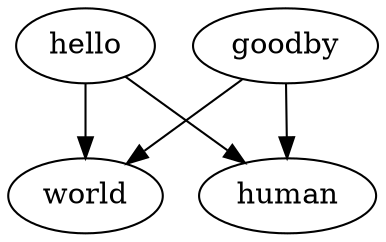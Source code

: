 digraph g {
  "hello" -> "world";
  "goodby" -> "human";
  "hello" -> "human";
  "goodby" -> "world";
}
